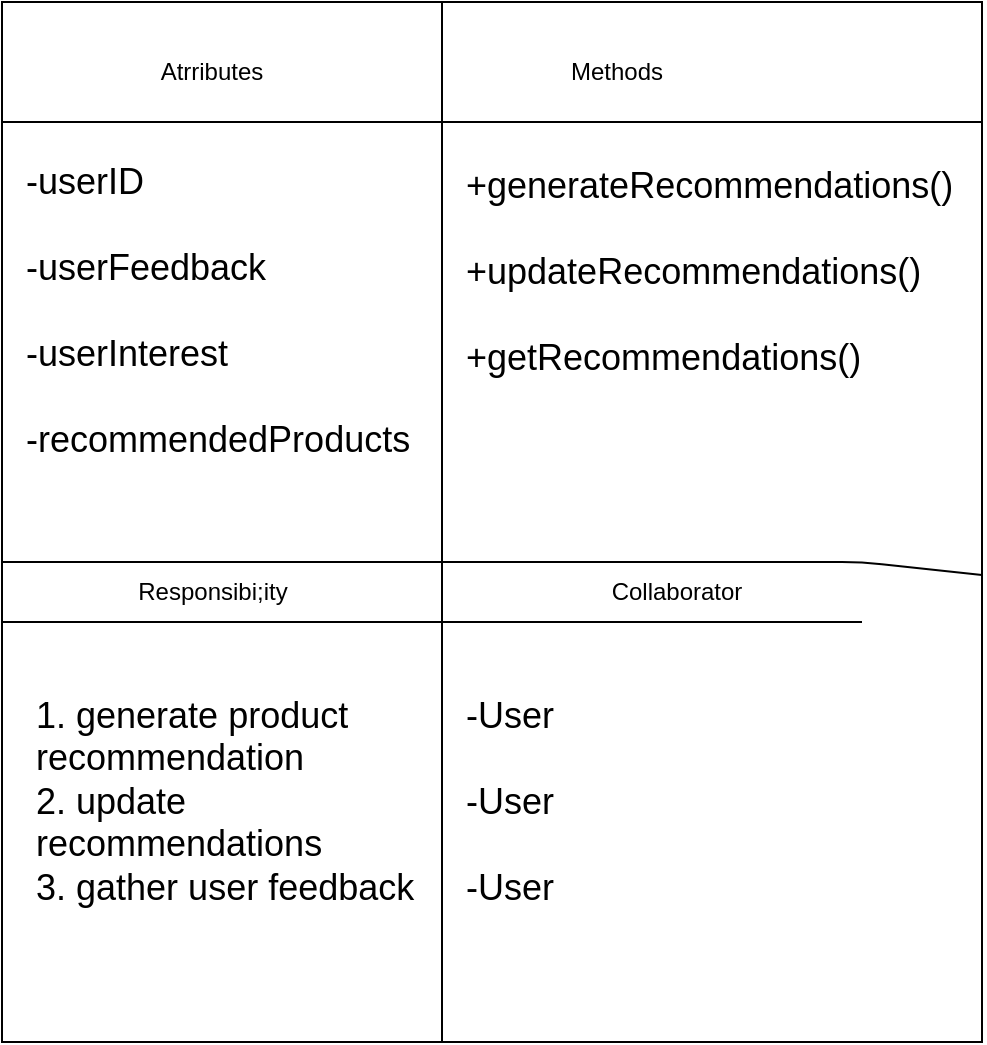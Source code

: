<mxfile>
    <diagram id="izMru92DmDuwchzSePG0" name="Page-1">
        <mxGraphModel dx="775" dy="548" grid="1" gridSize="10" guides="1" tooltips="1" connect="1" arrows="1" fold="1" page="1" pageScale="1" pageWidth="850" pageHeight="1100" math="0" shadow="0">
            <root>
                <mxCell id="0"/>
                <mxCell id="1" parent="0"/>
                <mxCell id="2" value="" style="shape=internalStorage;whiteSpace=wrap;html=1;backgroundOutline=1;dx=220;dy=60;" parent="1" vertex="1">
                    <mxGeometry x="150" y="600" width="490" height="520" as="geometry"/>
                </mxCell>
                <mxCell id="3" value="Atrributes" style="text;html=1;strokeColor=none;fillColor=none;align=center;verticalAlign=middle;whiteSpace=wrap;rounded=0;" parent="1" vertex="1">
                    <mxGeometry x="225" y="620" width="60" height="30" as="geometry"/>
                </mxCell>
                <mxCell id="4" value="Methods" style="text;html=1;strokeColor=none;fillColor=none;align=center;verticalAlign=middle;whiteSpace=wrap;rounded=0;" parent="1" vertex="1">
                    <mxGeometry x="430" y="620" width="55" height="30" as="geometry"/>
                </mxCell>
                <mxCell id="5" value="" style="endArrow=none;html=1;" parent="1" target="2" edge="1">
                    <mxGeometry width="50" height="50" relative="1" as="geometry">
                        <mxPoint x="150" y="880" as="sourcePoint"/>
                        <mxPoint x="200" y="830" as="targetPoint"/>
                        <Array as="points">
                            <mxPoint x="580" y="880"/>
                        </Array>
                    </mxGeometry>
                </mxCell>
                <mxCell id="6" value="" style="endArrow=none;html=1;" parent="1" edge="1">
                    <mxGeometry width="50" height="50" relative="1" as="geometry">
                        <mxPoint x="150" y="910" as="sourcePoint"/>
                        <mxPoint x="580" y="910" as="targetPoint"/>
                        <Array as="points">
                            <mxPoint x="580" y="910"/>
                        </Array>
                    </mxGeometry>
                </mxCell>
                <mxCell id="7" value="Responsibi;ity" style="text;html=1;strokeColor=none;fillColor=none;align=center;verticalAlign=middle;whiteSpace=wrap;rounded=0;" parent="1" vertex="1">
                    <mxGeometry x="197.5" y="880" width="115" height="30" as="geometry"/>
                </mxCell>
                <mxCell id="8" value="Collaborator" style="text;html=1;strokeColor=none;fillColor=none;align=center;verticalAlign=middle;whiteSpace=wrap;rounded=0;" parent="1" vertex="1">
                    <mxGeometry x="430" y="880" width="115" height="30" as="geometry"/>
                </mxCell>
                <mxCell id="9" value="&lt;font style=&quot;font-size: 18px;&quot;&gt;-userID&lt;br&gt;&lt;br&gt;-userFeedback&lt;br&gt;&lt;br&gt;-userInterest&lt;br&gt;&lt;br&gt;-recommendedProducts&lt;br&gt;&lt;/font&gt;" style="text;html=1;strokeColor=none;fillColor=none;align=left;verticalAlign=middle;whiteSpace=wrap;rounded=0;" parent="1" vertex="1">
                    <mxGeometry x="160" y="660" width="200" height="190" as="geometry"/>
                </mxCell>
                <mxCell id="10" value="&lt;span style=&quot;font-size: 18px;&quot;&gt;+generateRecommendations()&lt;br&gt;&lt;br&gt;+updateRecommendations()&lt;br&gt;&lt;br&gt;+getRecommendations()&lt;br&gt;&lt;/span&gt;" style="text;html=1;strokeColor=none;fillColor=none;align=left;verticalAlign=middle;whiteSpace=wrap;rounded=0;" parent="1" vertex="1">
                    <mxGeometry x="380" y="640" width="250" height="190" as="geometry"/>
                </mxCell>
                <mxCell id="11" value="&lt;span style=&quot;font-size: 18px;&quot;&gt;1. generate product recommendation&lt;br&gt;2. update recommendations&amp;nbsp;&lt;br&gt;3. gather user feedback&lt;br&gt;&lt;/span&gt;" style="text;html=1;strokeColor=none;fillColor=none;align=left;verticalAlign=middle;whiteSpace=wrap;rounded=0;" parent="1" vertex="1">
                    <mxGeometry x="165" y="920" width="195" height="160" as="geometry"/>
                </mxCell>
                <mxCell id="12" value="&lt;font style=&quot;font-size: 18px;&quot;&gt;-User&lt;br&gt;&lt;br&gt;-User&lt;br&gt;&lt;br&gt;-User&lt;br&gt;&lt;/font&gt;" style="text;html=1;strokeColor=none;fillColor=none;align=left;verticalAlign=middle;whiteSpace=wrap;rounded=0;" vertex="1" parent="1">
                    <mxGeometry x="380" y="915" width="190" height="170" as="geometry"/>
                </mxCell>
            </root>
        </mxGraphModel>
    </diagram>
</mxfile>